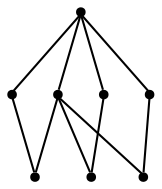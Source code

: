 graph {
  node [shape=point,comment="{\"directed\":false,\"doi\":\"10.1007/978-3-540-31843-9_19\",\"figure\":\"7 (2)\"}"]

  v0 [pos="1015.5889080668604,429.6817779541016"]
  v1 [pos="1015.5889080668604,364.9608612060547"]
  v2 [pos="983.220394258721,462.0400746663412"]
  v3 [pos="1047.9532726199127,397.32246398925787"]
  v4 [pos="950.8560297056686,397.32246398925787"]
  v5 [pos="918.4906477107558,364.9608612060547"]
  v6 [pos="918.4906477107558,429.6817779541016"]
  v7 [pos="886.1231672420057,462.0400746663412"]

  v0 -- v1 [id="-1",pos="1015.5889080668604,429.6817779541016 1015.5889080668604,364.9608612060547 1015.5889080668604,364.9608612060547 1015.5889080668604,364.9608612060547"]
  v7 -- v2 [id="-2",pos="886.1231672420057,462.0400746663412 983.220394258721,462.0400746663412 983.220394258721,462.0400746663412 983.220394258721,462.0400746663412"]
  v6 -- v7 [id="-3",pos="918.4906477107558,429.6817779541016 886.1231672420057,462.0400746663412 886.1231672420057,462.0400746663412 886.1231672420057,462.0400746663412"]
  v6 -- v5 [id="-4",pos="918.4906477107558,429.6817779541016 918.4906477107558,364.9608612060547 918.4906477107558,364.9608612060547 918.4906477107558,364.9608612060547"]
  v6 -- v0 [id="-5",pos="918.4906477107558,429.6817779541016 1015.5889080668604,429.6817779541016 1015.5889080668604,429.6817779541016 1015.5889080668604,429.6817779541016"]
  v6 -- v4 [id="-6",pos="918.4906477107558,429.6817779541016 950.8560297056686,397.32246398925787 950.8560297056686,397.32246398925787 950.8560297056686,397.32246398925787"]
  v5 -- v1 [id="-7",pos="918.4906477107558,364.9608612060547 1015.5889080668604,364.9608612060547 1015.5889080668604,364.9608612060547 1015.5889080668604,364.9608612060547"]
  v4 -- v3 [id="-8",pos="950.8560297056686,397.32246398925787 1047.9532726199127,397.32246398925787 1047.9532726199127,397.32246398925787 1047.9532726199127,397.32246398925787"]
  v0 -- v3 [id="-9",pos="1015.5889080668604,429.6817779541016 1047.9532726199127,397.32246398925787 1047.9532726199127,397.32246398925787 1047.9532726199127,397.32246398925787"]
  v0 -- v2 [id="-10",pos="1015.5889080668604,429.6817779541016 983.220394258721,462.0400746663412 983.220394258721,462.0400746663412 983.220394258721,462.0400746663412"]
}